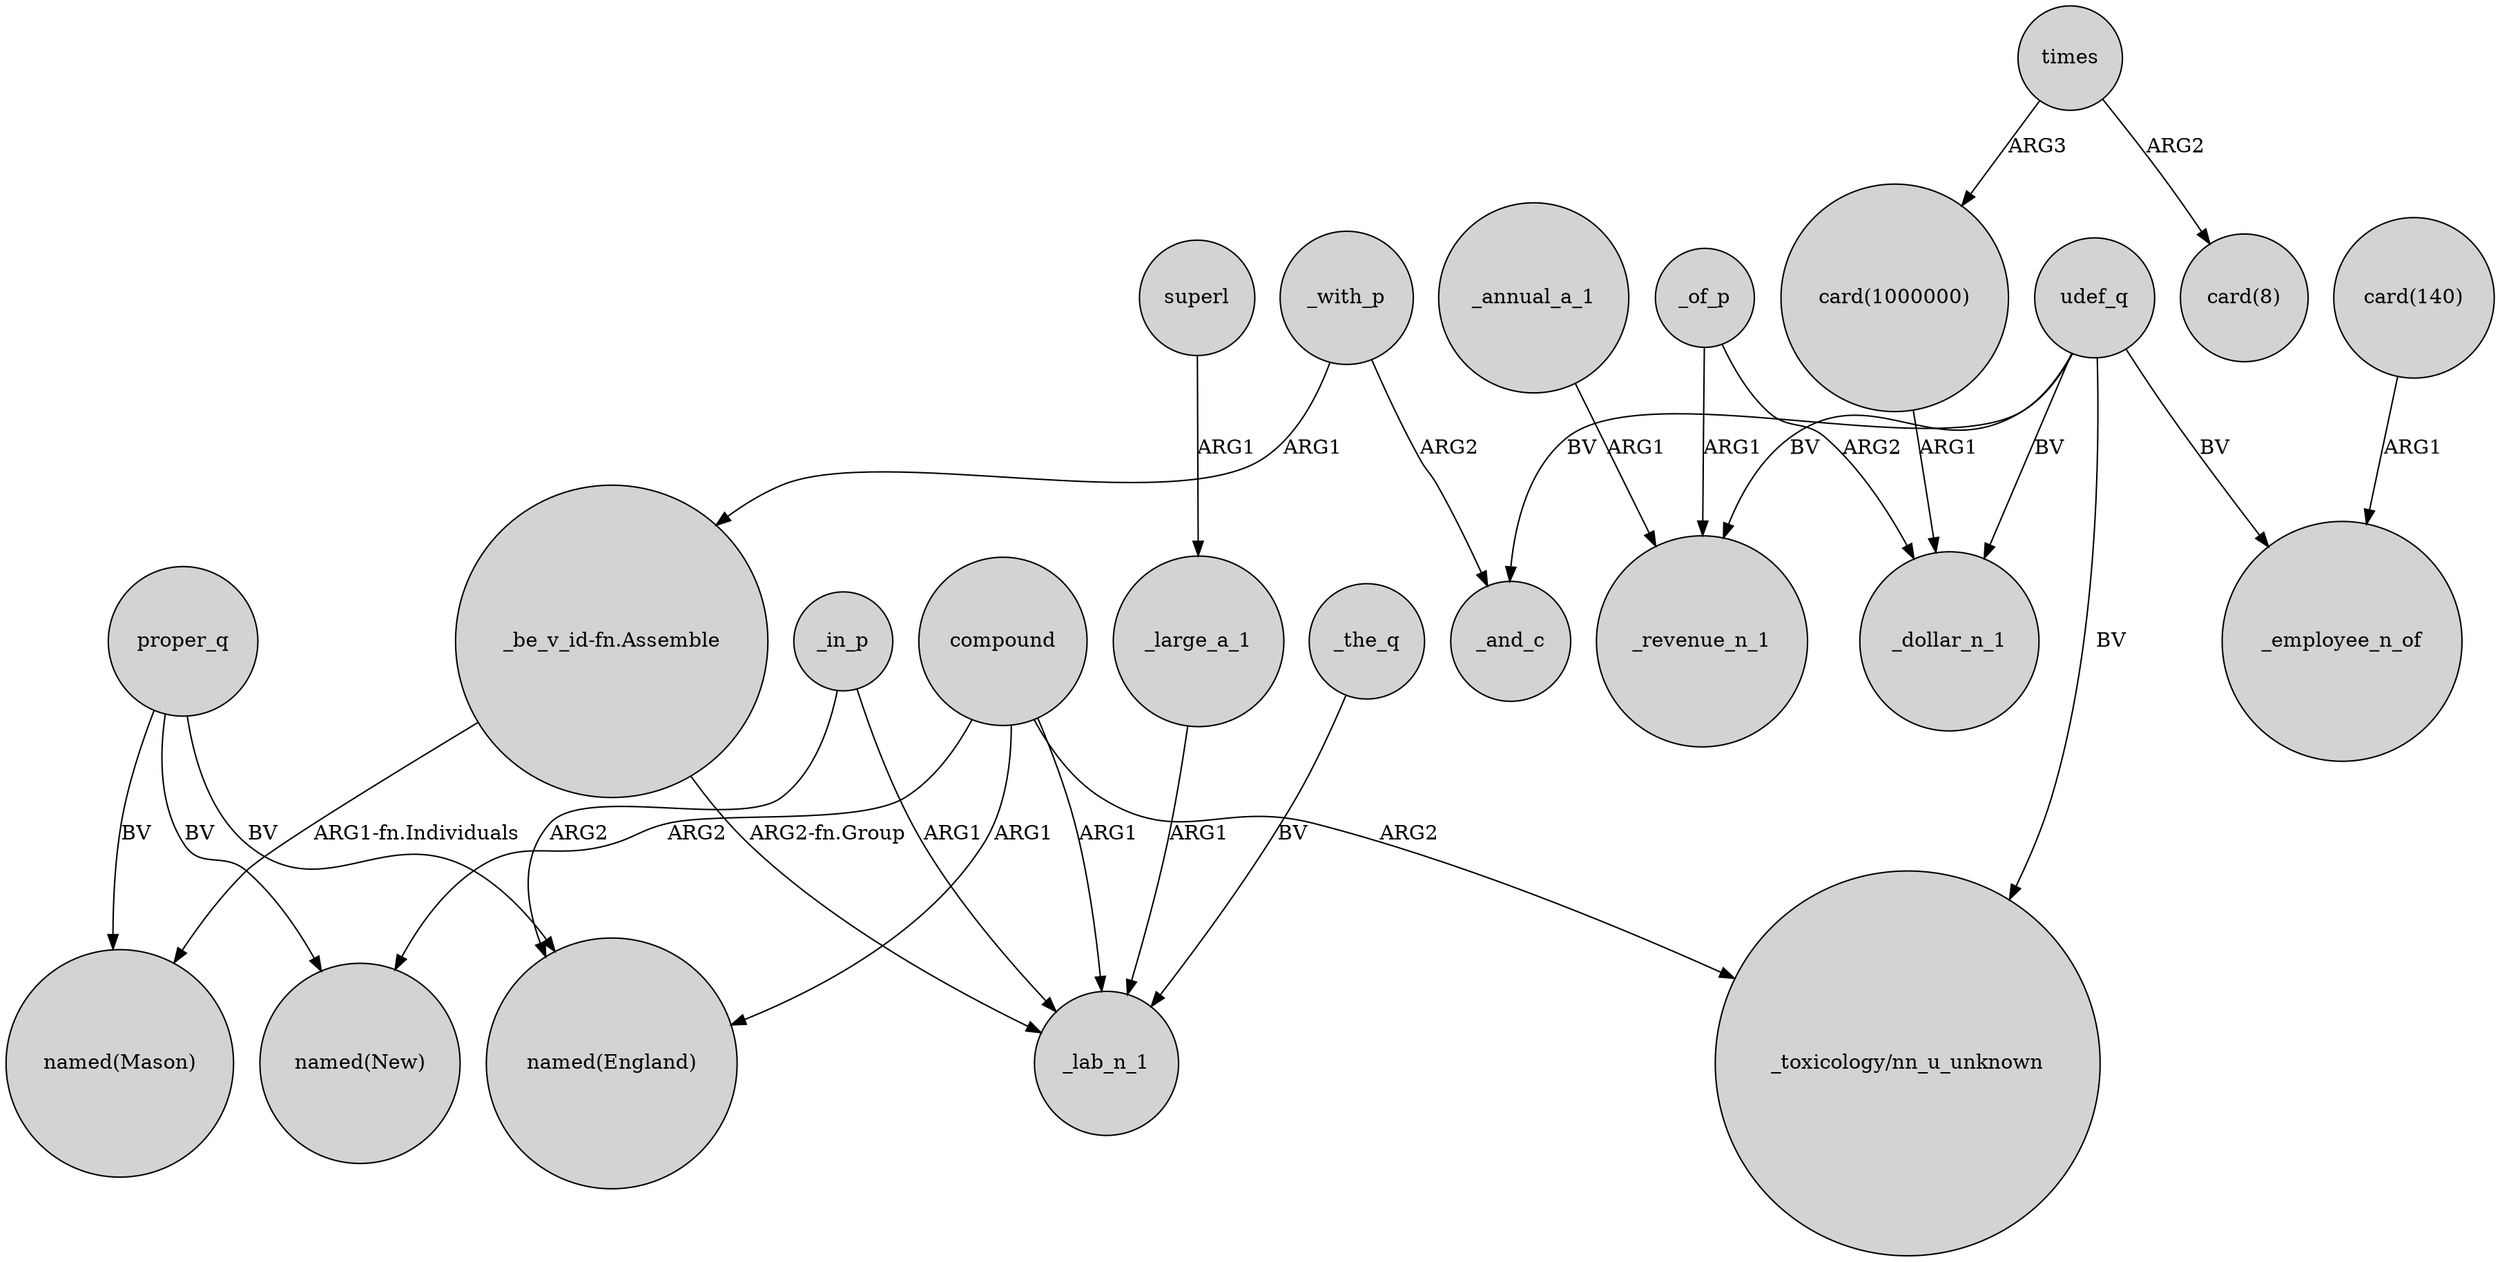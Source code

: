 digraph {
	node [shape=circle style=filled]
	_in_p -> "named(England)" [label=ARG2]
	proper_q -> "named(Mason)" [label=BV]
	compound -> "named(New)" [label=ARG2]
	proper_q -> "named(New)" [label=BV]
	_large_a_1 -> _lab_n_1 [label=ARG1]
	times -> "card(1000000)" [label=ARG3]
	_of_p -> _revenue_n_1 [label=ARG1]
	"_be_v_id-fn.Assemble" -> "named(Mason)" [label="ARG1-fn.Individuals"]
	compound -> "_toxicology/nn_u_unknown" [label=ARG2]
	udef_q -> _and_c [label=BV]
	"card(140)" -> _employee_n_of [label=ARG1]
	_the_q -> _lab_n_1 [label=BV]
	udef_q -> _revenue_n_1 [label=BV]
	_annual_a_1 -> _revenue_n_1 [label=ARG1]
	proper_q -> "named(England)" [label=BV]
	udef_q -> "_toxicology/nn_u_unknown" [label=BV]
	_in_p -> _lab_n_1 [label=ARG1]
	_with_p -> _and_c [label=ARG2]
	udef_q -> _dollar_n_1 [label=BV]
	"card(1000000)" -> _dollar_n_1 [label=ARG1]
	"_be_v_id-fn.Assemble" -> _lab_n_1 [label="ARG2-fn.Group"]
	_with_p -> "_be_v_id-fn.Assemble" [label=ARG1]
	compound -> "named(England)" [label=ARG1]
	_of_p -> _dollar_n_1 [label=ARG2]
	udef_q -> _employee_n_of [label=BV]
	times -> "card(8)" [label=ARG2]
	superl -> _large_a_1 [label=ARG1]
	compound -> _lab_n_1 [label=ARG1]
}
